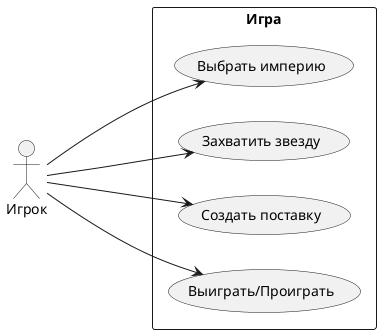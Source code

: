 @startuml Ad_Astra_Use_Cases
left to right direction
actor "Игрок" as p
rectangle Игра {
    usecase "Выбрать империю" as UC1
    usecase "Захватить звезду" as UC2
    usecase "Создать поставку" as UC3
    usecase "Выиграть/Проиграть" as UC4
}
p--->UC1
p-->UC2
p-->UC3
p--->UC4
@enduml